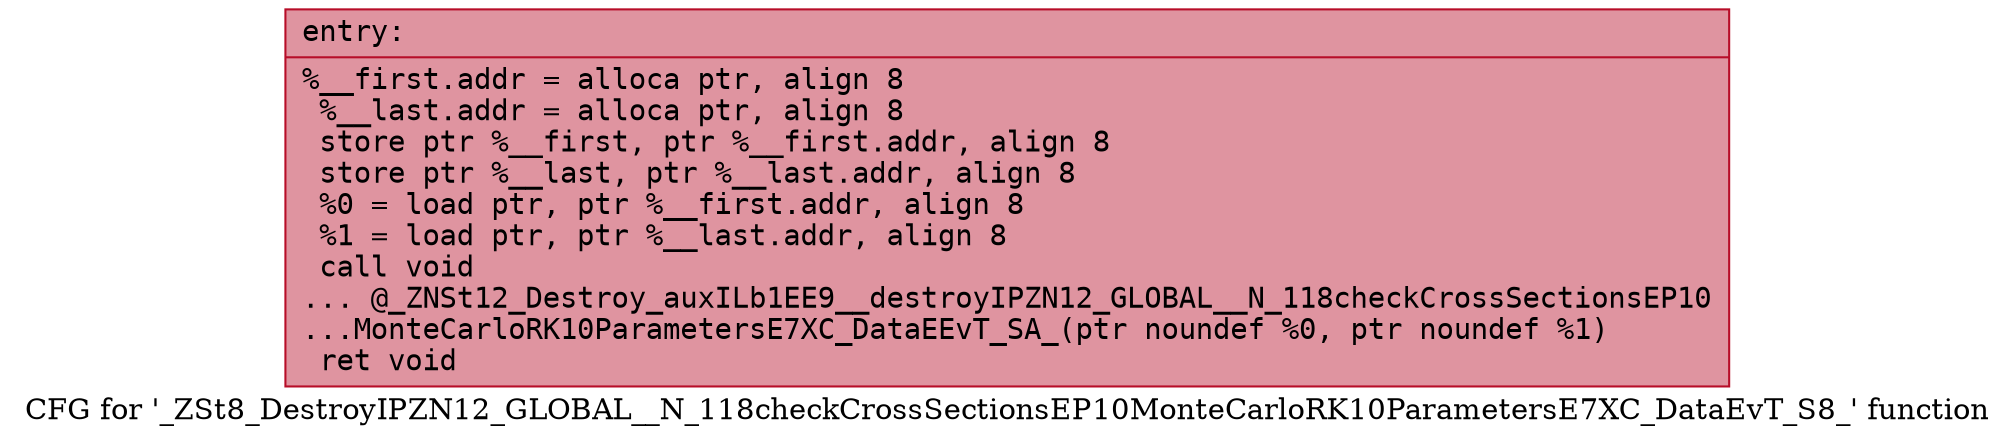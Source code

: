 digraph "CFG for '_ZSt8_DestroyIPZN12_GLOBAL__N_118checkCrossSectionsEP10MonteCarloRK10ParametersE7XC_DataEvT_S8_' function" {
	label="CFG for '_ZSt8_DestroyIPZN12_GLOBAL__N_118checkCrossSectionsEP10MonteCarloRK10ParametersE7XC_DataEvT_S8_' function";

	Node0x55dab47eaf90 [shape=record,color="#b70d28ff", style=filled, fillcolor="#b70d2870" fontname="Courier",label="{entry:\l|  %__first.addr = alloca ptr, align 8\l  %__last.addr = alloca ptr, align 8\l  store ptr %__first, ptr %__first.addr, align 8\l  store ptr %__last, ptr %__last.addr, align 8\l  %0 = load ptr, ptr %__first.addr, align 8\l  %1 = load ptr, ptr %__last.addr, align 8\l  call void\l... @_ZNSt12_Destroy_auxILb1EE9__destroyIPZN12_GLOBAL__N_118checkCrossSectionsEP10\l...MonteCarloRK10ParametersE7XC_DataEEvT_SA_(ptr noundef %0, ptr noundef %1)\l  ret void\l}"];
}
